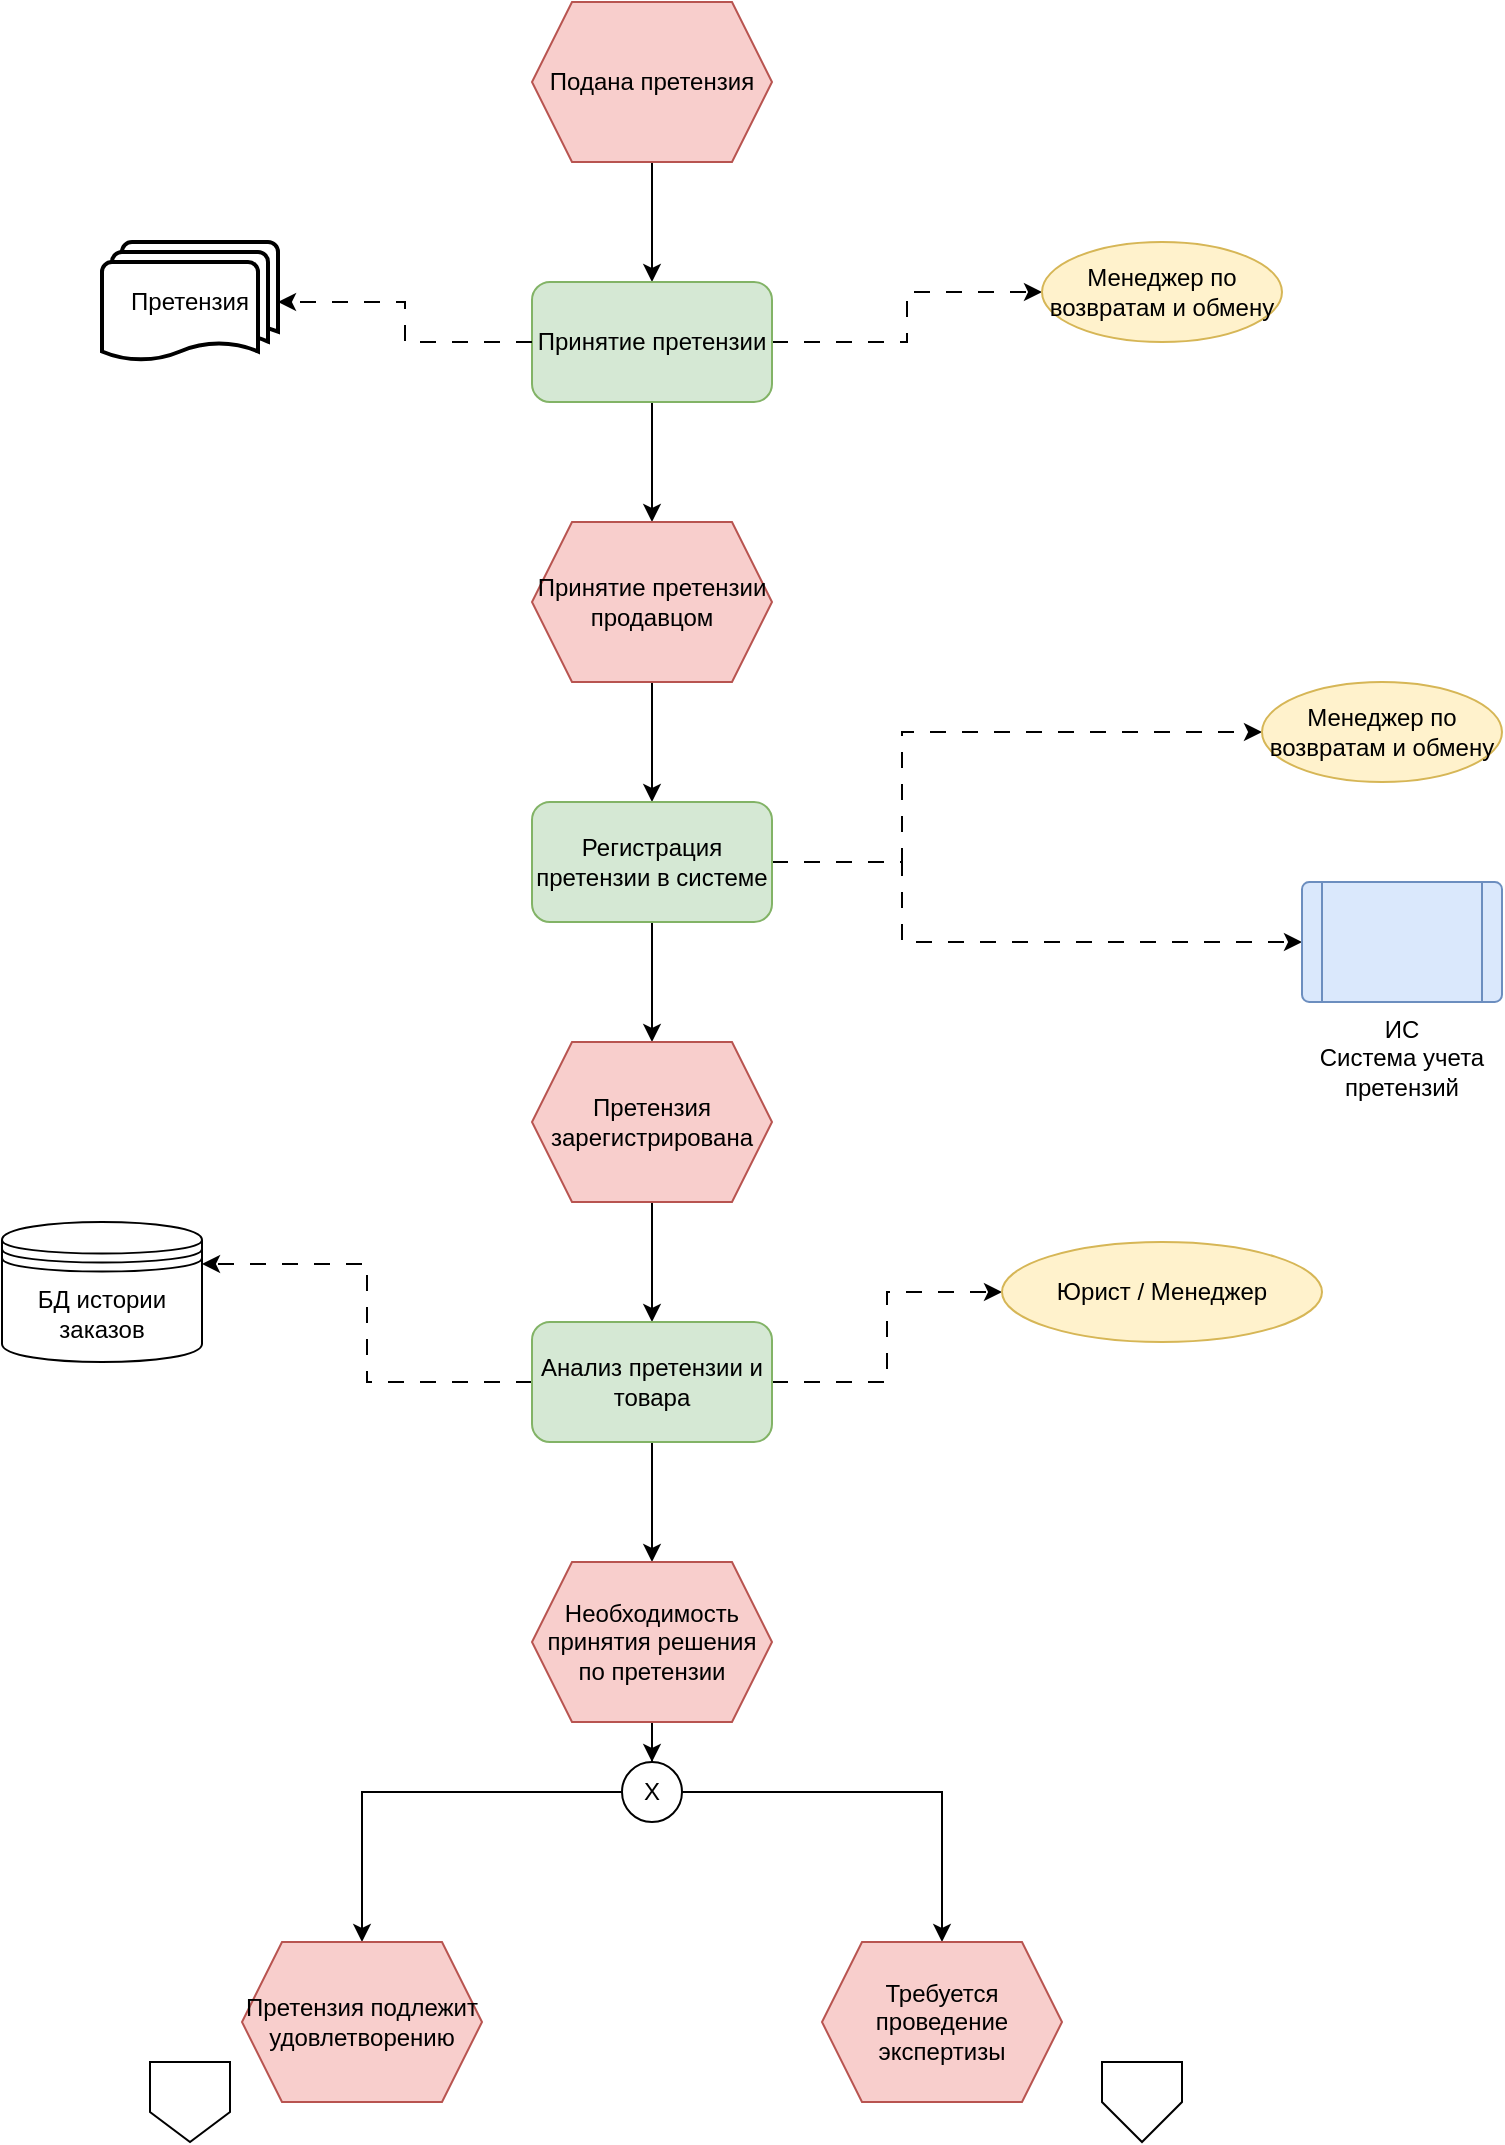 <mxfile version="26.2.14" pages="3">
  <diagram name="Page-1" id="lzONCV_IcDsmfXTyI49E">
    <mxGraphModel dx="1152" dy="697" grid="1" gridSize="10" guides="1" tooltips="1" connect="1" arrows="1" fold="1" page="1" pageScale="1" pageWidth="850" pageHeight="1100" math="0" shadow="0">
      <root>
        <mxCell id="0" />
        <mxCell id="1" parent="0" />
        <mxCell id="SaqAZSWc51wPuimI3QSf-3" style="edgeStyle=orthogonalEdgeStyle;rounded=0;orthogonalLoop=1;jettySize=auto;html=1;" edge="1" parent="1" source="SaqAZSWc51wPuimI3QSf-1" target="SaqAZSWc51wPuimI3QSf-2">
          <mxGeometry relative="1" as="geometry" />
        </mxCell>
        <mxCell id="SaqAZSWc51wPuimI3QSf-1" value="Подана претензия" style="shape=hexagon;perimeter=hexagonPerimeter2;whiteSpace=wrap;html=1;fixedSize=1;fillColor=#f8cecc;strokeColor=#b85450;" vertex="1" parent="1">
          <mxGeometry x="365" y="30" width="120" height="80" as="geometry" />
        </mxCell>
        <mxCell id="SaqAZSWc51wPuimI3QSf-5" style="edgeStyle=orthogonalEdgeStyle;rounded=0;orthogonalLoop=1;jettySize=auto;html=1;entryX=0.5;entryY=0;entryDx=0;entryDy=0;" edge="1" parent="1" source="SaqAZSWc51wPuimI3QSf-2" target="SaqAZSWc51wPuimI3QSf-4">
          <mxGeometry relative="1" as="geometry" />
        </mxCell>
        <mxCell id="SaqAZSWc51wPuimI3QSf-23" style="edgeStyle=orthogonalEdgeStyle;rounded=0;orthogonalLoop=1;jettySize=auto;html=1;entryX=0;entryY=0.5;entryDx=0;entryDy=0;dashed=1;dashPattern=8 8;" edge="1" parent="1" source="SaqAZSWc51wPuimI3QSf-2" target="SaqAZSWc51wPuimI3QSf-22">
          <mxGeometry relative="1" as="geometry" />
        </mxCell>
        <mxCell id="SaqAZSWc51wPuimI3QSf-2" value="Принятие претензии" style="rounded=1;whiteSpace=wrap;html=1;fillColor=#d5e8d4;strokeColor=#82b366;" vertex="1" parent="1">
          <mxGeometry x="365" y="170" width="120" height="60" as="geometry" />
        </mxCell>
        <mxCell id="SaqAZSWc51wPuimI3QSf-7" style="edgeStyle=orthogonalEdgeStyle;rounded=0;orthogonalLoop=1;jettySize=auto;html=1;entryX=0.5;entryY=0;entryDx=0;entryDy=0;" edge="1" parent="1" source="SaqAZSWc51wPuimI3QSf-4" target="SaqAZSWc51wPuimI3QSf-6">
          <mxGeometry relative="1" as="geometry" />
        </mxCell>
        <mxCell id="SaqAZSWc51wPuimI3QSf-4" value="Принятие претензии продавцом" style="shape=hexagon;perimeter=hexagonPerimeter2;whiteSpace=wrap;html=1;fixedSize=1;fillColor=#f8cecc;strokeColor=#b85450;" vertex="1" parent="1">
          <mxGeometry x="365" y="290" width="120" height="80" as="geometry" />
        </mxCell>
        <mxCell id="SaqAZSWc51wPuimI3QSf-9" style="edgeStyle=orthogonalEdgeStyle;rounded=0;orthogonalLoop=1;jettySize=auto;html=1;" edge="1" parent="1" source="SaqAZSWc51wPuimI3QSf-6" target="SaqAZSWc51wPuimI3QSf-8">
          <mxGeometry relative="1" as="geometry" />
        </mxCell>
        <mxCell id="SaqAZSWc51wPuimI3QSf-27" style="edgeStyle=orthogonalEdgeStyle;rounded=0;orthogonalLoop=1;jettySize=auto;html=1;entryX=0;entryY=0.5;entryDx=0;entryDy=0;dashed=1;dashPattern=8 8;" edge="1" parent="1" source="SaqAZSWc51wPuimI3QSf-6" target="SaqAZSWc51wPuimI3QSf-26">
          <mxGeometry relative="1" as="geometry">
            <Array as="points">
              <mxPoint x="550" y="460" />
              <mxPoint x="550" y="395" />
            </Array>
          </mxGeometry>
        </mxCell>
        <mxCell id="SaqAZSWc51wPuimI3QSf-29" style="edgeStyle=orthogonalEdgeStyle;rounded=0;orthogonalLoop=1;jettySize=auto;html=1;entryX=0;entryY=0.5;entryDx=0;entryDy=0;dashed=1;dashPattern=8 8;" edge="1" parent="1" source="SaqAZSWc51wPuimI3QSf-6" target="SaqAZSWc51wPuimI3QSf-28">
          <mxGeometry relative="1" as="geometry">
            <Array as="points">
              <mxPoint x="550" y="460" />
              <mxPoint x="550" y="500" />
            </Array>
          </mxGeometry>
        </mxCell>
        <mxCell id="SaqAZSWc51wPuimI3QSf-6" value="Регистрация претензии в системе" style="rounded=1;whiteSpace=wrap;html=1;fillColor=#d5e8d4;strokeColor=#82b366;" vertex="1" parent="1">
          <mxGeometry x="365" y="430" width="120" height="60" as="geometry" />
        </mxCell>
        <mxCell id="SaqAZSWc51wPuimI3QSf-11" style="edgeStyle=orthogonalEdgeStyle;rounded=0;orthogonalLoop=1;jettySize=auto;html=1;entryX=0.5;entryY=0;entryDx=0;entryDy=0;" edge="1" parent="1" source="SaqAZSWc51wPuimI3QSf-8" target="SaqAZSWc51wPuimI3QSf-10">
          <mxGeometry relative="1" as="geometry" />
        </mxCell>
        <mxCell id="SaqAZSWc51wPuimI3QSf-8" value="Претензия зарегистрирована" style="shape=hexagon;perimeter=hexagonPerimeter2;whiteSpace=wrap;html=1;fixedSize=1;fillColor=#f8cecc;strokeColor=#b85450;" vertex="1" parent="1">
          <mxGeometry x="365" y="550" width="120" height="80" as="geometry" />
        </mxCell>
        <mxCell id="SaqAZSWc51wPuimI3QSf-13" style="edgeStyle=orthogonalEdgeStyle;rounded=0;orthogonalLoop=1;jettySize=auto;html=1;entryX=0.5;entryY=0;entryDx=0;entryDy=0;" edge="1" parent="1" source="SaqAZSWc51wPuimI3QSf-10" target="SaqAZSWc51wPuimI3QSf-12">
          <mxGeometry relative="1" as="geometry" />
        </mxCell>
        <mxCell id="SaqAZSWc51wPuimI3QSf-31" style="edgeStyle=orthogonalEdgeStyle;rounded=0;orthogonalLoop=1;jettySize=auto;html=1;entryX=1;entryY=0.3;entryDx=0;entryDy=0;dashed=1;dashPattern=8 8;" edge="1" parent="1" source="SaqAZSWc51wPuimI3QSf-10" target="SaqAZSWc51wPuimI3QSf-30">
          <mxGeometry relative="1" as="geometry" />
        </mxCell>
        <mxCell id="SaqAZSWc51wPuimI3QSf-33" style="edgeStyle=orthogonalEdgeStyle;rounded=0;orthogonalLoop=1;jettySize=auto;html=1;entryX=0;entryY=0.5;entryDx=0;entryDy=0;dashed=1;dashPattern=8 8;" edge="1" parent="1" source="SaqAZSWc51wPuimI3QSf-10" target="SaqAZSWc51wPuimI3QSf-32">
          <mxGeometry relative="1" as="geometry" />
        </mxCell>
        <mxCell id="SaqAZSWc51wPuimI3QSf-10" value="Анализ претензии и товара" style="rounded=1;whiteSpace=wrap;html=1;fillColor=#d5e8d4;strokeColor=#82b366;" vertex="1" parent="1">
          <mxGeometry x="365" y="690" width="120" height="60" as="geometry" />
        </mxCell>
        <mxCell id="SaqAZSWc51wPuimI3QSf-15" style="edgeStyle=orthogonalEdgeStyle;rounded=0;orthogonalLoop=1;jettySize=auto;html=1;entryX=0.5;entryY=0;entryDx=0;entryDy=0;" edge="1" parent="1" source="SaqAZSWc51wPuimI3QSf-12" target="SaqAZSWc51wPuimI3QSf-14">
          <mxGeometry relative="1" as="geometry" />
        </mxCell>
        <mxCell id="SaqAZSWc51wPuimI3QSf-12" value="Необходимость принятия решения по претензии" style="shape=hexagon;perimeter=hexagonPerimeter2;whiteSpace=wrap;html=1;fixedSize=1;fillColor=#f8cecc;strokeColor=#b85450;" vertex="1" parent="1">
          <mxGeometry x="365" y="810" width="120" height="80" as="geometry" />
        </mxCell>
        <mxCell id="SaqAZSWc51wPuimI3QSf-18" style="edgeStyle=orthogonalEdgeStyle;rounded=0;orthogonalLoop=1;jettySize=auto;html=1;entryX=0.5;entryY=0;entryDx=0;entryDy=0;" edge="1" parent="1" source="SaqAZSWc51wPuimI3QSf-14" target="SaqAZSWc51wPuimI3QSf-16">
          <mxGeometry relative="1" as="geometry" />
        </mxCell>
        <mxCell id="SaqAZSWc51wPuimI3QSf-19" style="edgeStyle=orthogonalEdgeStyle;rounded=0;orthogonalLoop=1;jettySize=auto;html=1;entryX=0.5;entryY=0;entryDx=0;entryDy=0;" edge="1" parent="1" source="SaqAZSWc51wPuimI3QSf-14" target="SaqAZSWc51wPuimI3QSf-17">
          <mxGeometry relative="1" as="geometry" />
        </mxCell>
        <mxCell id="SaqAZSWc51wPuimI3QSf-14" value="X" style="ellipse;whiteSpace=wrap;html=1;aspect=fixed;" vertex="1" parent="1">
          <mxGeometry x="410" y="910" width="30" height="30" as="geometry" />
        </mxCell>
        <mxCell id="SaqAZSWc51wPuimI3QSf-16" value="Претензия подлежит удовлетворению" style="shape=hexagon;perimeter=hexagonPerimeter2;whiteSpace=wrap;html=1;fixedSize=1;fillColor=#f8cecc;strokeColor=#b85450;" vertex="1" parent="1">
          <mxGeometry x="220" y="1000" width="120" height="80" as="geometry" />
        </mxCell>
        <mxCell id="SaqAZSWc51wPuimI3QSf-17" value="Требуется проведение экспертизы" style="shape=hexagon;perimeter=hexagonPerimeter2;whiteSpace=wrap;html=1;fixedSize=1;fillColor=#f8cecc;strokeColor=#b85450;" vertex="1" parent="1">
          <mxGeometry x="510" y="1000" width="120" height="80" as="geometry" />
        </mxCell>
        <mxCell id="SaqAZSWc51wPuimI3QSf-22" value="Менеджер по возвратам и обмену" style="ellipse;whiteSpace=wrap;html=1;fillColor=#fff2cc;strokeColor=#d6b656;" vertex="1" parent="1">
          <mxGeometry x="620" y="150" width="120" height="50" as="geometry" />
        </mxCell>
        <mxCell id="SaqAZSWc51wPuimI3QSf-24" value="Претензия" style="strokeWidth=2;html=1;shape=mxgraph.flowchart.multi-document;whiteSpace=wrap;" vertex="1" parent="1">
          <mxGeometry x="150" y="150" width="88" height="60" as="geometry" />
        </mxCell>
        <mxCell id="SaqAZSWc51wPuimI3QSf-25" style="edgeStyle=orthogonalEdgeStyle;rounded=0;orthogonalLoop=1;jettySize=auto;html=1;entryX=1;entryY=0.5;entryDx=0;entryDy=0;entryPerimeter=0;dashed=1;dashPattern=8 8;" edge="1" parent="1" source="SaqAZSWc51wPuimI3QSf-2" target="SaqAZSWc51wPuimI3QSf-24">
          <mxGeometry relative="1" as="geometry" />
        </mxCell>
        <mxCell id="SaqAZSWc51wPuimI3QSf-26" value="Менеджер по возвратам и обмену" style="ellipse;whiteSpace=wrap;html=1;fillColor=#fff2cc;strokeColor=#d6b656;" vertex="1" parent="1">
          <mxGeometry x="730" y="370" width="120" height="50" as="geometry" />
        </mxCell>
        <mxCell id="SaqAZSWc51wPuimI3QSf-28" value="ИС&lt;div&gt;Система учета претензий&lt;/div&gt;" style="verticalLabelPosition=bottom;verticalAlign=top;html=1;shape=process;whiteSpace=wrap;rounded=1;size=0.1;arcSize=6;fillColor=#dae8fc;strokeColor=#6c8ebf;" vertex="1" parent="1">
          <mxGeometry x="750" y="470" width="100" height="60" as="geometry" />
        </mxCell>
        <mxCell id="SaqAZSWc51wPuimI3QSf-30" value="БД истории заказов" style="shape=datastore;whiteSpace=wrap;html=1;" vertex="1" parent="1">
          <mxGeometry x="100" y="640" width="100" height="70" as="geometry" />
        </mxCell>
        <mxCell id="SaqAZSWc51wPuimI3QSf-32" value="Юрист / Менеджер" style="ellipse;whiteSpace=wrap;html=1;fillColor=#fff2cc;strokeColor=#d6b656;" vertex="1" parent="1">
          <mxGeometry x="600" y="650" width="160" height="50" as="geometry" />
        </mxCell>
        <UserObject label="" link="data:page/id,3f3enouWgIFnuY4t2mjz" id="4Bs9jK-UIVHgwZVFfDhU-1">
          <mxCell style="verticalLabelPosition=bottom;verticalAlign=top;html=1;shape=offPageConnector;rounded=0;size=0.5;" vertex="1" parent="1">
            <mxGeometry x="650" y="1060" width="40" height="40" as="geometry" />
          </mxCell>
        </UserObject>
        <UserObject label="" link="data:page/id,AWSaUjdTE6IZkqcTg7B1" id="aZ5EkEis0qYt2Wq-Poml-1">
          <mxCell style="shape=offPageConnector;whiteSpace=wrap;html=1;" vertex="1" parent="1">
            <mxGeometry x="174" y="1060" width="40" height="40" as="geometry" />
          </mxCell>
        </UserObject>
      </root>
    </mxGraphModel>
  </diagram>
  <diagram id="3f3enouWgIFnuY4t2mjz" name="Page-2">
    <mxGraphModel dx="1152" dy="697" grid="1" gridSize="10" guides="1" tooltips="1" connect="1" arrows="1" fold="1" page="1" pageScale="1" pageWidth="850" pageHeight="1100" math="0" shadow="0">
      <root>
        <mxCell id="0" />
        <mxCell id="1" parent="0" />
        <mxCell id="v0thb5BIgWiaAVR0nqDr-2" style="edgeStyle=orthogonalEdgeStyle;rounded=0;orthogonalLoop=1;jettySize=auto;html=1;" edge="1" parent="1" source="LJ6vwlZiqYHPI3dzd2HZ-1" target="v0thb5BIgWiaAVR0nqDr-1">
          <mxGeometry relative="1" as="geometry" />
        </mxCell>
        <mxCell id="LJ6vwlZiqYHPI3dzd2HZ-1" value="Требуется проведение экспертизы" style="shape=hexagon;perimeter=hexagonPerimeter2;whiteSpace=wrap;html=1;fixedSize=1;fillColor=#f8cecc;strokeColor=#b85450;" vertex="1" parent="1">
          <mxGeometry x="350" y="260" width="120" height="80" as="geometry" />
        </mxCell>
        <mxCell id="v0thb5BIgWiaAVR0nqDr-4" style="edgeStyle=orthogonalEdgeStyle;rounded=0;orthogonalLoop=1;jettySize=auto;html=1;" edge="1" parent="1" source="v0thb5BIgWiaAVR0nqDr-1" target="v0thb5BIgWiaAVR0nqDr-3">
          <mxGeometry relative="1" as="geometry" />
        </mxCell>
        <mxCell id="Hy6_nSFWcL2zEaQyvyMk-2" style="edgeStyle=orthogonalEdgeStyle;rounded=0;orthogonalLoop=1;jettySize=auto;html=1;entryX=0;entryY=0.5;entryDx=0;entryDy=0;dashed=1;dashPattern=8 8;" edge="1" parent="1" source="v0thb5BIgWiaAVR0nqDr-1" target="Hy6_nSFWcL2zEaQyvyMk-1">
          <mxGeometry relative="1" as="geometry" />
        </mxCell>
        <mxCell id="v0thb5BIgWiaAVR0nqDr-1" value="Назначение экспертизы" style="rounded=1;whiteSpace=wrap;html=1;fillColor=#d5e8d4;strokeColor=#82b366;" vertex="1" parent="1">
          <mxGeometry x="350" y="390" width="120" height="60" as="geometry" />
        </mxCell>
        <mxCell id="v0thb5BIgWiaAVR0nqDr-6" style="edgeStyle=orthogonalEdgeStyle;rounded=0;orthogonalLoop=1;jettySize=auto;html=1;entryX=0.5;entryY=0;entryDx=0;entryDy=0;" edge="1" parent="1" source="v0thb5BIgWiaAVR0nqDr-3" target="v0thb5BIgWiaAVR0nqDr-5">
          <mxGeometry relative="1" as="geometry" />
        </mxCell>
        <mxCell id="v0thb5BIgWiaAVR0nqDr-3" value="Экспертиза назначена" style="shape=hexagon;perimeter=hexagonPerimeter2;whiteSpace=wrap;html=1;fixedSize=1;fillColor=#f8cecc;strokeColor=#b85450;" vertex="1" parent="1">
          <mxGeometry x="350" y="500" width="120" height="80" as="geometry" />
        </mxCell>
        <mxCell id="v0thb5BIgWiaAVR0nqDr-8" style="edgeStyle=orthogonalEdgeStyle;rounded=0;orthogonalLoop=1;jettySize=auto;html=1;entryX=0.5;entryY=0;entryDx=0;entryDy=0;" edge="1" parent="1" source="v0thb5BIgWiaAVR0nqDr-5" target="v0thb5BIgWiaAVR0nqDr-7">
          <mxGeometry relative="1" as="geometry" />
        </mxCell>
        <mxCell id="dSglg1G-W338G6QTZfKT-2" style="edgeStyle=orthogonalEdgeStyle;rounded=0;orthogonalLoop=1;jettySize=auto;html=1;entryX=0;entryY=0.5;entryDx=0;entryDy=0;dashed=1;dashPattern=8 8;" edge="1" parent="1" source="v0thb5BIgWiaAVR0nqDr-5" target="dSglg1G-W338G6QTZfKT-1">
          <mxGeometry relative="1" as="geometry" />
        </mxCell>
        <mxCell id="v0thb5BIgWiaAVR0nqDr-5" value="Проведение экспертизы" style="rounded=1;whiteSpace=wrap;html=1;fillColor=#d5e8d4;strokeColor=#82b366;" vertex="1" parent="1">
          <mxGeometry x="350" y="630" width="120" height="60" as="geometry" />
        </mxCell>
        <mxCell id="v0thb5BIgWiaAVR0nqDr-10" style="edgeStyle=orthogonalEdgeStyle;rounded=0;orthogonalLoop=1;jettySize=auto;html=1;entryX=0.5;entryY=0;entryDx=0;entryDy=0;" edge="1" parent="1" source="v0thb5BIgWiaAVR0nqDr-7" target="v0thb5BIgWiaAVR0nqDr-9">
          <mxGeometry relative="1" as="geometry" />
        </mxCell>
        <mxCell id="v0thb5BIgWiaAVR0nqDr-7" value="Получено заключение эксперта" style="shape=hexagon;perimeter=hexagonPerimeter2;whiteSpace=wrap;html=1;fixedSize=1;fillColor=#f8cecc;strokeColor=#b85450;" vertex="1" parent="1">
          <mxGeometry x="350" y="740" width="120" height="80" as="geometry" />
        </mxCell>
        <mxCell id="v0thb5BIgWiaAVR0nqDr-12" style="edgeStyle=orthogonalEdgeStyle;rounded=0;orthogonalLoop=1;jettySize=auto;html=1;entryX=0.5;entryY=0;entryDx=0;entryDy=0;" edge="1" parent="1" source="v0thb5BIgWiaAVR0nqDr-9" target="v0thb5BIgWiaAVR0nqDr-11">
          <mxGeometry relative="1" as="geometry" />
        </mxCell>
        <mxCell id="iWfy70Xpf-TO3FYfVSwz-2" style="edgeStyle=orthogonalEdgeStyle;rounded=0;orthogonalLoop=1;jettySize=auto;html=1;entryX=0;entryY=0.5;entryDx=0;entryDy=0;dashed=1;dashPattern=8 8;" edge="1" parent="1" source="v0thb5BIgWiaAVR0nqDr-9" target="DnKDd9_09k-j2BSRtWvl-1">
          <mxGeometry relative="1" as="geometry">
            <Array as="points">
              <mxPoint x="530" y="900" />
              <mxPoint x="530" y="875" />
            </Array>
          </mxGeometry>
        </mxCell>
        <mxCell id="iWfy70Xpf-TO3FYfVSwz-3" style="edgeStyle=orthogonalEdgeStyle;rounded=0;orthogonalLoop=1;jettySize=auto;html=1;entryX=0;entryY=0.5;entryDx=0;entryDy=0;dashed=1;dashPattern=8 8;" edge="1" parent="1" source="v0thb5BIgWiaAVR0nqDr-9" target="iWfy70Xpf-TO3FYfVSwz-1">
          <mxGeometry relative="1" as="geometry">
            <Array as="points">
              <mxPoint x="530" y="900" />
              <mxPoint x="530" y="970" />
            </Array>
          </mxGeometry>
        </mxCell>
        <mxCell id="v0thb5BIgWiaAVR0nqDr-9" value="Принятие окончательного решения" style="rounded=1;whiteSpace=wrap;html=1;fillColor=#d5e8d4;strokeColor=#82b366;" vertex="1" parent="1">
          <mxGeometry x="350" y="870" width="120" height="60" as="geometry" />
        </mxCell>
        <mxCell id="v0thb5BIgWiaAVR0nqDr-11" value="Решение о возврате средств/обмене или об отказе" style="shape=hexagon;perimeter=hexagonPerimeter2;whiteSpace=wrap;html=1;fixedSize=1;fillColor=#f8cecc;strokeColor=#b85450;" vertex="1" parent="1">
          <mxGeometry x="350" y="980" width="120" height="80" as="geometry" />
        </mxCell>
        <mxCell id="Hy6_nSFWcL2zEaQyvyMk-1" value="Менеджер / Юрист" style="ellipse;whiteSpace=wrap;html=1;fillColor=#fff2cc;strokeColor=#d6b656;" vertex="1" parent="1">
          <mxGeometry x="600" y="360" width="200" height="50" as="geometry" />
        </mxCell>
        <mxCell id="Hy6_nSFWcL2zEaQyvyMk-3" value="Направление на экспертизу" style="strokeWidth=2;html=1;shape=mxgraph.flowchart.multi-document;whiteSpace=wrap;" vertex="1" parent="1">
          <mxGeometry x="120" y="355" width="130" height="60" as="geometry" />
        </mxCell>
        <mxCell id="Hy6_nSFWcL2zEaQyvyMk-4" style="edgeStyle=orthogonalEdgeStyle;rounded=0;orthogonalLoop=1;jettySize=auto;html=1;entryX=1;entryY=0.5;entryDx=0;entryDy=0;entryPerimeter=0;dashed=1;dashPattern=8 8;" edge="1" parent="1" source="v0thb5BIgWiaAVR0nqDr-1" target="Hy6_nSFWcL2zEaQyvyMk-3">
          <mxGeometry relative="1" as="geometry" />
        </mxCell>
        <mxCell id="dSglg1G-W338G6QTZfKT-1" value="Эксперт" style="ellipse;whiteSpace=wrap;html=1;fillColor=#fff2cc;strokeColor=#d6b656;" vertex="1" parent="1">
          <mxGeometry x="600" y="580" width="200" height="50" as="geometry" />
        </mxCell>
        <mxCell id="DnKDd9_09k-j2BSRtWvl-1" value="Менеджер / Юрист" style="ellipse;whiteSpace=wrap;html=1;fillColor=#fff2cc;strokeColor=#d6b656;" vertex="1" parent="1">
          <mxGeometry x="580" y="850" width="200" height="50" as="geometry" />
        </mxCell>
        <mxCell id="iWfy70Xpf-TO3FYfVSwz-1" value="ИС&lt;div&gt;Модуль принятия решений&lt;/div&gt;" style="verticalLabelPosition=bottom;verticalAlign=top;html=1;shape=process;whiteSpace=wrap;rounded=1;size=0.1;arcSize=6;fillColor=#dae8fc;strokeColor=#6c8ebf;" vertex="1" parent="1">
          <mxGeometry x="640" y="940" width="100" height="60" as="geometry" />
        </mxCell>
      </root>
    </mxGraphModel>
  </diagram>
  <diagram id="AWSaUjdTE6IZkqcTg7B1" name="Page-3">
    <mxGraphModel dx="2303" dy="1393" grid="1" gridSize="10" guides="1" tooltips="1" connect="1" arrows="1" fold="1" page="1" pageScale="1" pageWidth="850" pageHeight="1100" math="0" shadow="0">
      <root>
        <mxCell id="0" />
        <mxCell id="1" parent="0" />
        <mxCell id="P6BgHUXXKifzCLDh7rnW-3" style="edgeStyle=orthogonalEdgeStyle;rounded=0;orthogonalLoop=1;jettySize=auto;html=1;entryX=0.5;entryY=0;entryDx=0;entryDy=0;" edge="1" parent="1" source="P6BgHUXXKifzCLDh7rnW-1" target="P6BgHUXXKifzCLDh7rnW-2">
          <mxGeometry relative="1" as="geometry" />
        </mxCell>
        <mxCell id="P6BgHUXXKifzCLDh7rnW-1" value="Претензия подлежит удовлетворению" style="shape=hexagon;perimeter=hexagonPerimeter2;whiteSpace=wrap;html=1;fixedSize=1;fillColor=#f8cecc;strokeColor=#b85450;" vertex="1" parent="1">
          <mxGeometry x="365" y="270" width="120" height="80" as="geometry" />
        </mxCell>
        <mxCell id="P6BgHUXXKifzCLDh7rnW-5" style="edgeStyle=orthogonalEdgeStyle;rounded=0;orthogonalLoop=1;jettySize=auto;html=1;entryX=0.5;entryY=0;entryDx=0;entryDy=0;" edge="1" parent="1" source="P6BgHUXXKifzCLDh7rnW-2" target="P6BgHUXXKifzCLDh7rnW-4">
          <mxGeometry relative="1" as="geometry" />
        </mxCell>
        <mxCell id="P6BgHUXXKifzCLDh7rnW-7" style="edgeStyle=orthogonalEdgeStyle;rounded=0;orthogonalLoop=1;jettySize=auto;html=1;entryX=0;entryY=0.5;entryDx=0;entryDy=0;dashed=1;dashPattern=8 8;" edge="1" parent="1" source="P6BgHUXXKifzCLDh7rnW-2" target="P6BgHUXXKifzCLDh7rnW-6">
          <mxGeometry relative="1" as="geometry" />
        </mxCell>
        <mxCell id="knHzMwmF2dzt2YMGplTa-2" style="edgeStyle=orthogonalEdgeStyle;rounded=0;orthogonalLoop=1;jettySize=auto;html=1;entryX=0;entryY=0.5;entryDx=0;entryDy=0;dashed=1;dashPattern=8 8;" edge="1" parent="1" source="P6BgHUXXKifzCLDh7rnW-2" target="knHzMwmF2dzt2YMGplTa-1">
          <mxGeometry relative="1" as="geometry" />
        </mxCell>
        <mxCell id="P6BgHUXXKifzCLDh7rnW-2" value="Принятие решения об удовлетворении требований" style="rounded=1;whiteSpace=wrap;html=1;fillColor=#d5e8d4;strokeColor=#82b366;" vertex="1" parent="1">
          <mxGeometry x="365" y="400" width="120" height="60" as="geometry" />
        </mxCell>
        <mxCell id="P6BgHUXXKifzCLDh7rnW-4" value="&lt;p class=&quot;&quot; data-end=&quot;1086&quot; data-start=&quot;931&quot;&gt;&lt;span data-end=&quot;1086&quot; data-start=&quot;1040&quot;&gt;Решение о возврате денег или обмене товара&lt;/span&gt;&lt;/p&gt;" style="shape=hexagon;perimeter=hexagonPerimeter2;whiteSpace=wrap;html=1;fixedSize=1;fillColor=#f8cecc;strokeColor=#b85450;" vertex="1" parent="1">
          <mxGeometry x="365" y="510" width="120" height="80" as="geometry" />
        </mxCell>
        <mxCell id="P6BgHUXXKifzCLDh7rnW-6" value="Менеджер / Юрист" style="ellipse;whiteSpace=wrap;html=1;fillColor=#fff2cc;strokeColor=#d6b656;" vertex="1" parent="1">
          <mxGeometry x="670" y="370" width="140" height="50" as="geometry" />
        </mxCell>
        <mxCell id="knHzMwmF2dzt2YMGplTa-1" value="ИС&lt;div&gt;Модуль принятия решений&lt;/div&gt;" style="verticalLabelPosition=bottom;verticalAlign=top;html=1;shape=process;whiteSpace=wrap;rounded=1;size=0.1;arcSize=6;fillColor=#dae8fc;strokeColor=#6c8ebf;" vertex="1" parent="1">
          <mxGeometry x="670" y="490" width="100" height="60" as="geometry" />
        </mxCell>
      </root>
    </mxGraphModel>
  </diagram>
</mxfile>

